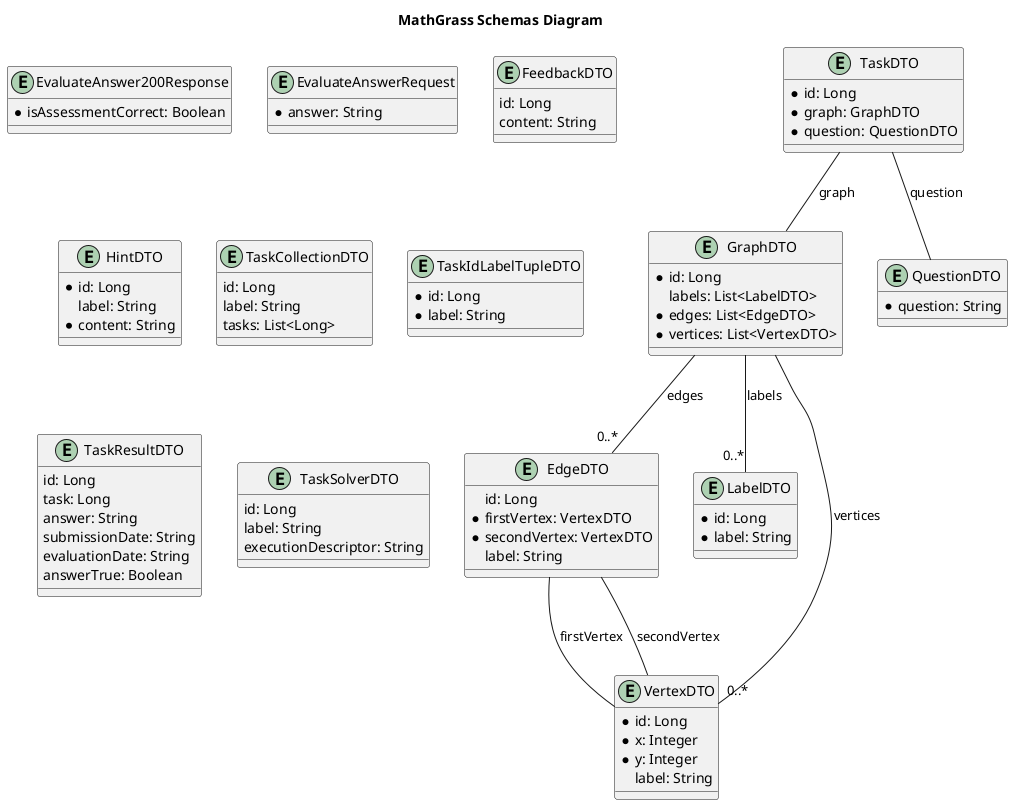 @startuml

title MathGrass Schemas Diagram

entity EdgeDTO {
    id: Long
    * firstVertex: VertexDTO
    * secondVertex: VertexDTO
    label: String
}

entity EvaluateAnswer200Response {
    * isAssessmentCorrect: Boolean
}

entity EvaluateAnswerRequest {
    * answer: String
}

entity FeedbackDTO {
    id: Long
    content: String
}

entity GraphDTO {
    * id: Long
    labels: List<LabelDTO>
    * edges: List<EdgeDTO>
    * vertices: List<VertexDTO>
}

entity HintDTO {
    * id: Long
    label: String
    * content: String
}

entity LabelDTO {
    * id: Long
    * label: String
}

entity QuestionDTO {
    * question: String
}

entity TaskCollectionDTO {
    id: Long
    label: String
    tasks: List<Long>
}

entity TaskDTO {
    * id: Long
    * graph: GraphDTO
    * question: QuestionDTO
}

entity TaskIdLabelTupleDTO {
    * id: Long
    * label: String
}

entity TaskResultDTO {
    id: Long
    task: Long
    answer: String
    submissionDate: String
    evaluationDate: String
    answerTrue: Boolean
}

entity TaskSolverDTO {
    id: Long
    label: String
    executionDescriptor: String
}

entity VertexDTO {
    * id: Long
    * x: Integer
    * y: Integer
    label: String
}


GraphDTO -- "0..*" LabelDTO : labels
GraphDTO -- "0..*" EdgeDTO : edges
GraphDTO -- "0..*" VertexDTO : vertices
TaskDTO -- GraphDTO : graph
TaskDTO -- QuestionDTO : question
EdgeDTO -- VertexDTO : firstVertex
EdgeDTO -- VertexDTO : secondVertex

@enduml